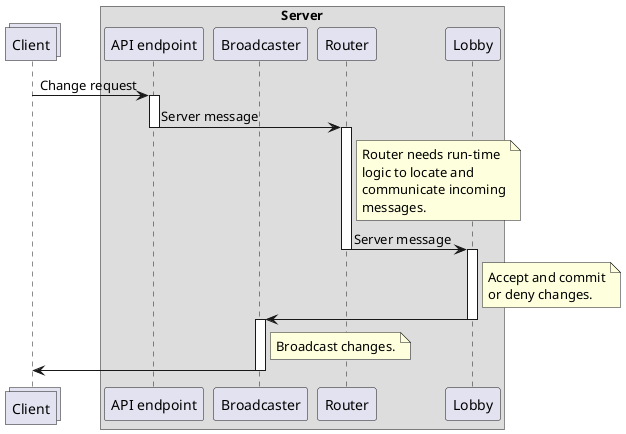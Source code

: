 @startuml
'https://plantuml.com/deployment-diagram

collections "Client" as clients
box "Server"
    participant "API endpoint" as endpoint
    participant "Broadcaster" as broadcaster
    participant "Router" as router
    participant "Lobby" as lobby
end box

clients -> endpoint : Change request

activate endpoint
endpoint -> router : Server message
deactivate endpoint

activate router
note right of router
    Router needs run-time
    logic to locate and
    communicate incoming
    messages.
end note
router -> lobby : Server message
deactivate router

activate lobby
note right of lobby
    Accept and commit
    or deny changes.
end note
lobby -> broadcaster
deactivate lobby

activate broadcaster
note right of broadcaster
    Broadcast changes.
end note
broadcaster -> clients
deactivate broadcaster

@enduml